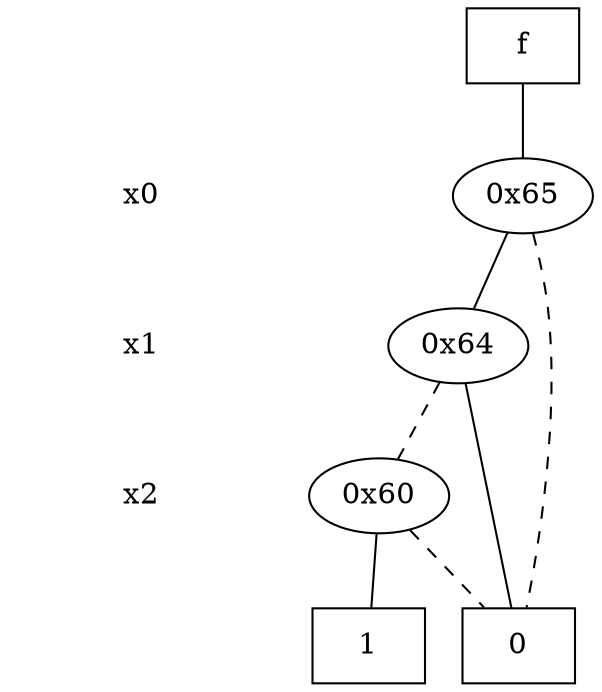 digraph "DD" {
size = "7.5,10"
center = true;
edge [dir = none];
{ node [shape = plaintext];
  edge [style = invis];
  "CONST NODES" [style = invis];
" x0 " -> " x1 " -> " x2 " -> "CONST NODES"; 
}
{ rank = same; node [shape = box]; edge [style = invis];
"f"; }
{ rank = same; " x0 ";
"0x65";
}
{ rank = same; " x1 ";
"0x64";
}
{ rank = same; " x2 ";
"0x60";
}
{ rank = same; "CONST NODES";
{ node [shape = box]; "0x57";
"0x56";
}
}
"f" -> "0x65" [style = solid];
"0x65" -> "0x64";
"0x65" -> "0x57" [style = dashed];
"0x64" -> "0x57";
"0x64" -> "0x60" [style = dashed];
"0x60" -> "0x56";
"0x60" -> "0x57" [style = dashed];
"0x57" [label = "0"];
"0x56" [label = "1"];
}
